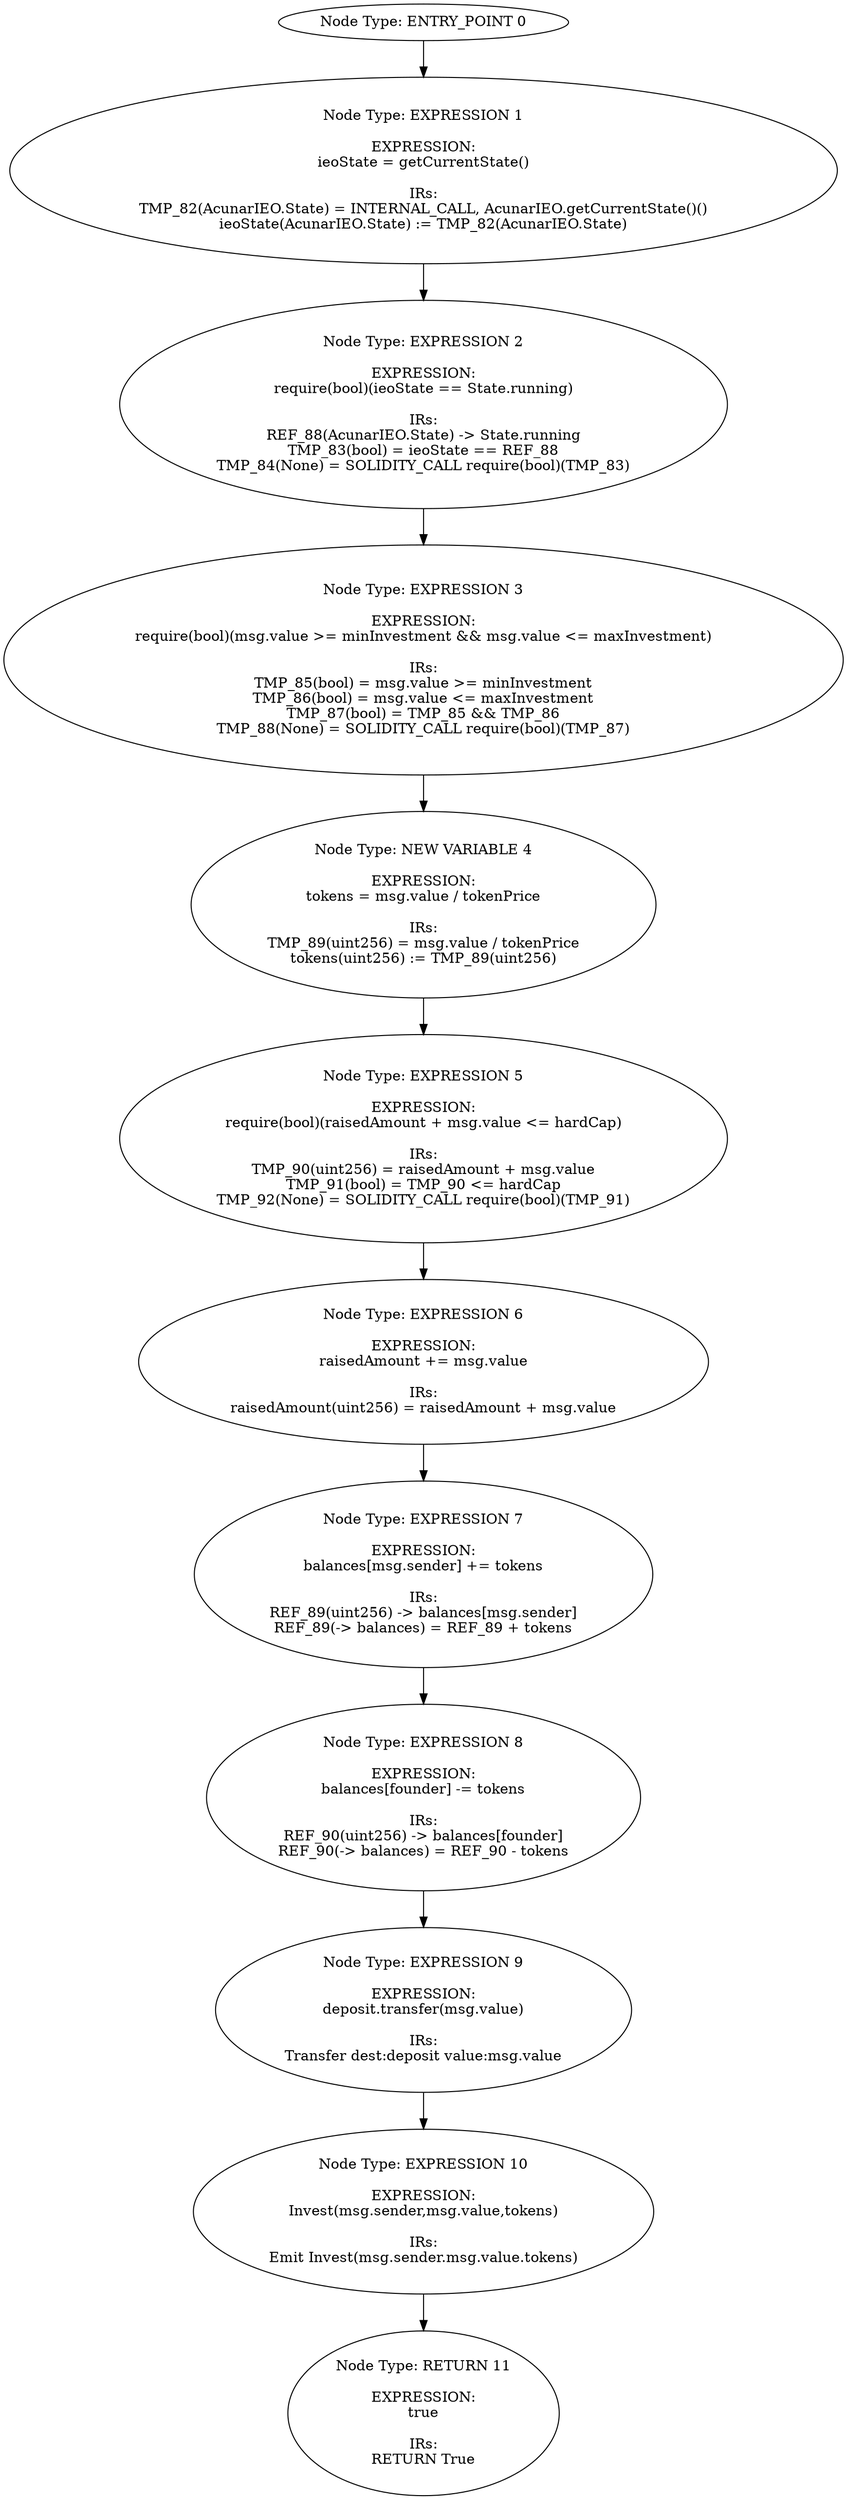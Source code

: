 digraph{
0[label="Node Type: ENTRY_POINT 0
"];
0->1;
1[label="Node Type: EXPRESSION 1

EXPRESSION:
ieoState = getCurrentState()

IRs:
TMP_82(AcunarIEO.State) = INTERNAL_CALL, AcunarIEO.getCurrentState()()
ieoState(AcunarIEO.State) := TMP_82(AcunarIEO.State)"];
1->2;
2[label="Node Type: EXPRESSION 2

EXPRESSION:
require(bool)(ieoState == State.running)

IRs:
REF_88(AcunarIEO.State) -> State.running
TMP_83(bool) = ieoState == REF_88
TMP_84(None) = SOLIDITY_CALL require(bool)(TMP_83)"];
2->3;
3[label="Node Type: EXPRESSION 3

EXPRESSION:
require(bool)(msg.value >= minInvestment && msg.value <= maxInvestment)

IRs:
TMP_85(bool) = msg.value >= minInvestment
TMP_86(bool) = msg.value <= maxInvestment
TMP_87(bool) = TMP_85 && TMP_86
TMP_88(None) = SOLIDITY_CALL require(bool)(TMP_87)"];
3->4;
4[label="Node Type: NEW VARIABLE 4

EXPRESSION:
tokens = msg.value / tokenPrice

IRs:
TMP_89(uint256) = msg.value / tokenPrice
tokens(uint256) := TMP_89(uint256)"];
4->5;
5[label="Node Type: EXPRESSION 5

EXPRESSION:
require(bool)(raisedAmount + msg.value <= hardCap)

IRs:
TMP_90(uint256) = raisedAmount + msg.value
TMP_91(bool) = TMP_90 <= hardCap
TMP_92(None) = SOLIDITY_CALL require(bool)(TMP_91)"];
5->6;
6[label="Node Type: EXPRESSION 6

EXPRESSION:
raisedAmount += msg.value

IRs:
raisedAmount(uint256) = raisedAmount + msg.value"];
6->7;
7[label="Node Type: EXPRESSION 7

EXPRESSION:
balances[msg.sender] += tokens

IRs:
REF_89(uint256) -> balances[msg.sender]
REF_89(-> balances) = REF_89 + tokens"];
7->8;
8[label="Node Type: EXPRESSION 8

EXPRESSION:
balances[founder] -= tokens

IRs:
REF_90(uint256) -> balances[founder]
REF_90(-> balances) = REF_90 - tokens"];
8->9;
9[label="Node Type: EXPRESSION 9

EXPRESSION:
deposit.transfer(msg.value)

IRs:
Transfer dest:deposit value:msg.value"];
9->10;
10[label="Node Type: EXPRESSION 10

EXPRESSION:
Invest(msg.sender,msg.value,tokens)

IRs:
Emit Invest(msg.sender.msg.value.tokens)"];
10->11;
11[label="Node Type: RETURN 11

EXPRESSION:
true

IRs:
RETURN True"];
}
